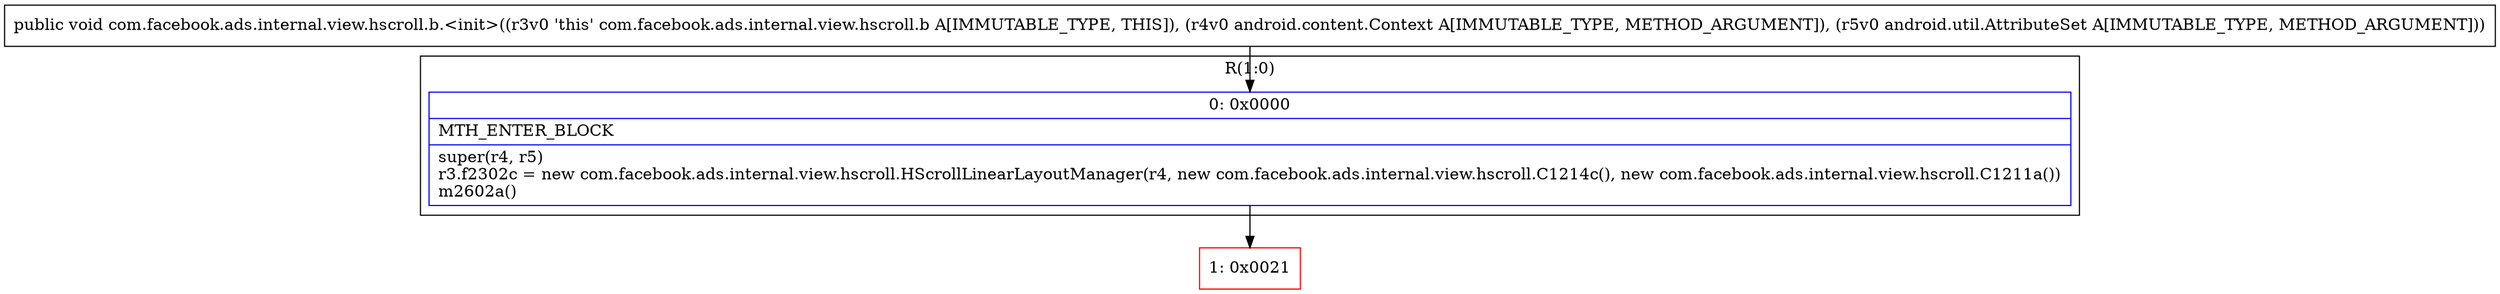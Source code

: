 digraph "CFG forcom.facebook.ads.internal.view.hscroll.b.\<init\>(Landroid\/content\/Context;Landroid\/util\/AttributeSet;)V" {
subgraph cluster_Region_797416814 {
label = "R(1:0)";
node [shape=record,color=blue];
Node_0 [shape=record,label="{0\:\ 0x0000|MTH_ENTER_BLOCK\l|super(r4, r5)\lr3.f2302c = new com.facebook.ads.internal.view.hscroll.HScrollLinearLayoutManager(r4, new com.facebook.ads.internal.view.hscroll.C1214c(), new com.facebook.ads.internal.view.hscroll.C1211a())\lm2602a()\l}"];
}
Node_1 [shape=record,color=red,label="{1\:\ 0x0021}"];
MethodNode[shape=record,label="{public void com.facebook.ads.internal.view.hscroll.b.\<init\>((r3v0 'this' com.facebook.ads.internal.view.hscroll.b A[IMMUTABLE_TYPE, THIS]), (r4v0 android.content.Context A[IMMUTABLE_TYPE, METHOD_ARGUMENT]), (r5v0 android.util.AttributeSet A[IMMUTABLE_TYPE, METHOD_ARGUMENT])) }"];
MethodNode -> Node_0;
Node_0 -> Node_1;
}

